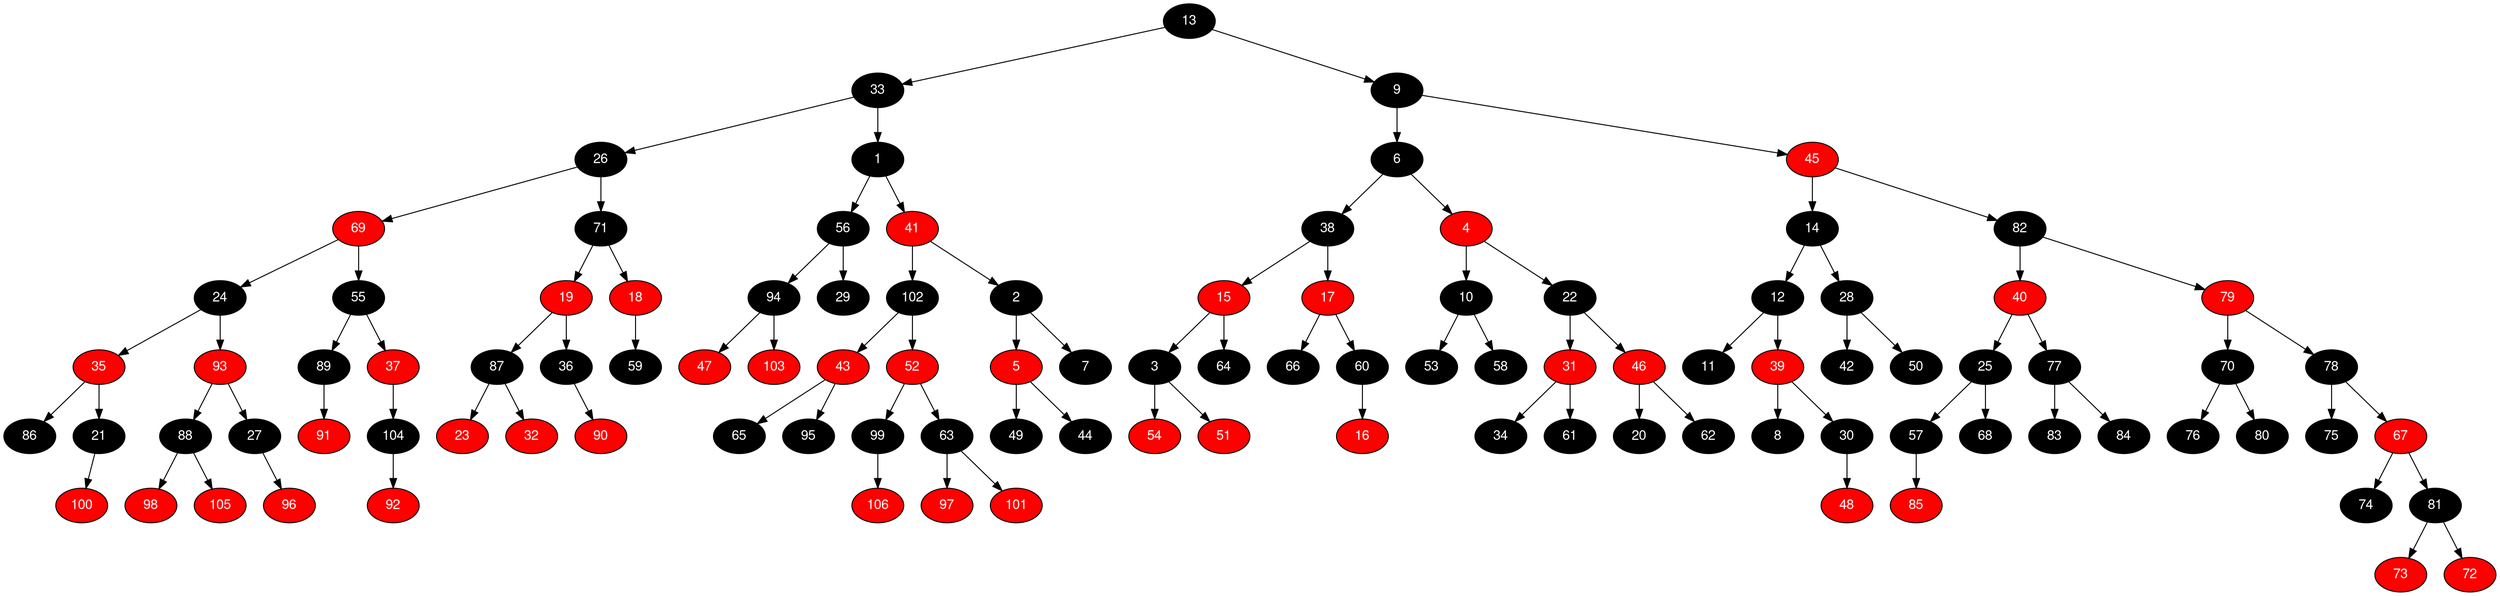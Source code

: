 digraph RB_Teste {
	node [fontname="Helvetica,Arial,sans-serif" style="filled"]
	edge [fontname="Helvetica,Arial,sans-serif" color="black"]

	{
		node [fillcolor=" black" fontcolor=" white"] 13 
		node [fillcolor=" black" fontcolor=" white"] 33 
		node [fillcolor=" black" fontcolor=" white"] 26 
		node [fillcolor=" red" fontcolor=" white"] 69 
		node [fillcolor=" black" fontcolor=" white"] 24 
		node [fillcolor=" red" fontcolor=" white"] 35 
		node [fillcolor=" black" fontcolor=" white"] 86 
		node [fillcolor=" black" fontcolor=" white"] 21 
		node [fillcolor=" red" fontcolor=" white"] 100 
		node [fillcolor=" red" fontcolor=" white"] 93 
		node [fillcolor=" black" fontcolor=" white"] 88 
		node [fillcolor=" red" fontcolor=" white"] 98 
		node [fillcolor=" red" fontcolor=" white"] 105 
		node [fillcolor=" black" fontcolor=" white"] 27 
		node [fillcolor=" red" fontcolor=" white"] 96 
		node [fillcolor=" black" fontcolor=" white"] 55 
		node [fillcolor=" black" fontcolor=" white"] 89 
		node [fillcolor=" red" fontcolor=" white"] 91 
		node [fillcolor=" red" fontcolor=" white"] 37 
		node [fillcolor=" black" fontcolor=" white"] 104 
		node [fillcolor=" red" fontcolor=" white"] 92 
		node [fillcolor=" black" fontcolor=" white"] 71 
		node [fillcolor=" red" fontcolor=" white"] 19 
		node [fillcolor=" black" fontcolor=" white"] 87 
		node [fillcolor=" red" fontcolor=" white"] 23 
		node [fillcolor=" red" fontcolor=" white"] 32 
		node [fillcolor=" black" fontcolor=" white"] 36 
		node [fillcolor=" red" fontcolor=" white"] 90 
		node [fillcolor=" red" fontcolor=" white"] 18 
		node [fillcolor=" black" fontcolor=" white"] 59 
		node [fillcolor=" black" fontcolor=" white"] 1 
		node [fillcolor=" black" fontcolor=" white"] 56 
		node [fillcolor=" black" fontcolor=" white"] 94 
		node [fillcolor=" red" fontcolor=" white"] 47 
		node [fillcolor=" red" fontcolor=" white"] 103 
		node [fillcolor=" black" fontcolor=" white"] 29 
		node [fillcolor=" red" fontcolor=" white"] 41 
		node [fillcolor=" black" fontcolor=" white"] 102 
		node [fillcolor=" red" fontcolor=" white"] 43 
		node [fillcolor=" black" fontcolor=" white"] 65 
		node [fillcolor=" black" fontcolor=" white"] 95 
		node [fillcolor=" red" fontcolor=" white"] 52 
		node [fillcolor=" black" fontcolor=" white"] 99 
		node [fillcolor=" red" fontcolor=" white"] 106 
		node [fillcolor=" black" fontcolor=" white"] 63 
		node [fillcolor=" red" fontcolor=" white"] 97 
		node [fillcolor=" red" fontcolor=" white"] 101 
		node [fillcolor=" black" fontcolor=" white"] 2 
		node [fillcolor=" red" fontcolor=" white"] 5 
		node [fillcolor=" black" fontcolor=" white"] 49 
		node [fillcolor=" black" fontcolor=" white"] 44 
		node [fillcolor=" black" fontcolor=" white"] 7 
		node [fillcolor=" black" fontcolor=" white"] 9 
		node [fillcolor=" black" fontcolor=" white"] 6 
		node [fillcolor=" black" fontcolor=" white"] 38 
		node [fillcolor=" red" fontcolor=" white"] 15 
		node [fillcolor=" black" fontcolor=" white"] 3 
		node [fillcolor=" red" fontcolor=" white"] 54 
		node [fillcolor=" red" fontcolor=" white"] 51 
		node [fillcolor=" black" fontcolor=" white"] 64 
		node [fillcolor=" red" fontcolor=" white"] 17 
		node [fillcolor=" black" fontcolor=" white"] 66 
		node [fillcolor=" black" fontcolor=" white"] 60 
		node [fillcolor=" red" fontcolor=" white"] 16 
		node [fillcolor=" red" fontcolor=" white"] 4 
		node [fillcolor=" black" fontcolor=" white"] 10 
		node [fillcolor=" black" fontcolor=" white"] 53 
		node [fillcolor=" black" fontcolor=" white"] 58 
		node [fillcolor=" black" fontcolor=" white"] 22 
		node [fillcolor=" red" fontcolor=" white"] 31 
		node [fillcolor=" black" fontcolor=" white"] 34 
		node [fillcolor=" black" fontcolor=" white"] 61 
		node [fillcolor=" red" fontcolor=" white"] 46 
		node [fillcolor=" black" fontcolor=" white"] 20 
		node [fillcolor=" black" fontcolor=" white"] 62 
		node [fillcolor=" red" fontcolor=" white"] 45 
		node [fillcolor=" black" fontcolor=" white"] 14 
		node [fillcolor=" black" fontcolor=" white"] 12 
		node [fillcolor=" black" fontcolor=" white"] 11 
		node [fillcolor=" red" fontcolor=" white"] 39 
		node [fillcolor=" black" fontcolor=" white"] 8 
		node [fillcolor=" black" fontcolor=" white"] 30 
		node [fillcolor=" red" fontcolor=" white"] 48 
		node [fillcolor=" black" fontcolor=" white"] 28 
		node [fillcolor=" black" fontcolor=" white"] 42 
		node [fillcolor=" black" fontcolor=" white"] 50 
		node [fillcolor=" black" fontcolor=" white"] 82 
		node [fillcolor=" red" fontcolor=" white"] 40 
		node [fillcolor=" black" fontcolor=" white"] 25 
		node [fillcolor=" black" fontcolor=" white"] 57 
		node [fillcolor=" red" fontcolor=" white"] 85 
		node [fillcolor=" black" fontcolor=" white"] 68 
		node [fillcolor=" black" fontcolor=" white"] 77 
		node [fillcolor=" black" fontcolor=" white"] 83 
		node [fillcolor=" black" fontcolor=" white"] 84 
		node [fillcolor=" red" fontcolor=" white"] 79 
		node [fillcolor=" black" fontcolor=" white"] 70 
		node [fillcolor=" black" fontcolor=" white"] 76 
		node [fillcolor=" black" fontcolor=" white"] 80 
		node [fillcolor=" black" fontcolor=" white"] 78 
		node [fillcolor=" black" fontcolor=" white"] 75 
		node [fillcolor=" red" fontcolor=" white"] 67 
		node [fillcolor=" black" fontcolor=" white"] 74 
		node [fillcolor=" black" fontcolor=" white"] 81 
		node [fillcolor=" red" fontcolor=" white"] 73 
		node [fillcolor=" red" fontcolor=" white"] 72 
	}

	13 -> 33 
	13 -> 9 
	33 -> 26 
	33 -> 1 
	26 -> 69 
	26 -> 71 
	69 -> 24 
	69 -> 55 
	24 -> 35 
	24 -> 93 
	35 -> 86 
	35 -> 21 
	21 -> 100 
	93 -> 88 
	93 -> 27 
	88 -> 98 
	88 -> 105 
	27 -> 96 
	55 -> 89 
	55 -> 37 
	89 -> 91 
	37 -> 104 
	104 -> 92 
	71 -> 19 
	71 -> 18 
	19 -> 87 
	19 -> 36 
	87 -> 23 
	87 -> 32 
	36 -> 90 
	18 -> 59 
	1 -> 56 
	1 -> 41 
	56 -> 94 
	56 -> 29 
	94 -> 47 
	94 -> 103 
	41 -> 102 
	41 -> 2 
	102 -> 43 
	102 -> 52 
	43 -> 65 
	43 -> 95 
	52 -> 99 
	52 -> 63 
	99 -> 106 
	63 -> 97 
	63 -> 101 
	2 -> 5 
	2 -> 7 
	5 -> 49 
	5 -> 44 
	9 -> 6 
	9 -> 45 
	6 -> 38 
	6 -> 4 
	38 -> 15 
	38 -> 17 
	15 -> 3 
	15 -> 64 
	3 -> 54 
	3 -> 51 
	17 -> 66 
	17 -> 60 
	60 -> 16 
	4 -> 10 
	4 -> 22 
	10 -> 53 
	10 -> 58 
	22 -> 31 
	22 -> 46 
	31 -> 34 
	31 -> 61 
	46 -> 20 
	46 -> 62 
	45 -> 14 
	45 -> 82 
	14 -> 12 
	14 -> 28 
	12 -> 11 
	12 -> 39 
	39 -> 8 
	39 -> 30 
	30 -> 48 
	28 -> 42 
	28 -> 50 
	82 -> 40 
	82 -> 79 
	40 -> 25 
	40 -> 77 
	25 -> 57 
	25 -> 68 
	57 -> 85 
	77 -> 83 
	77 -> 84 
	79 -> 70 
	79 -> 78 
	70 -> 76 
	70 -> 80 
	78 -> 75 
	78 -> 67 
	67 -> 74 
	67 -> 81 
	81 -> 73 
	81 -> 72 
}

